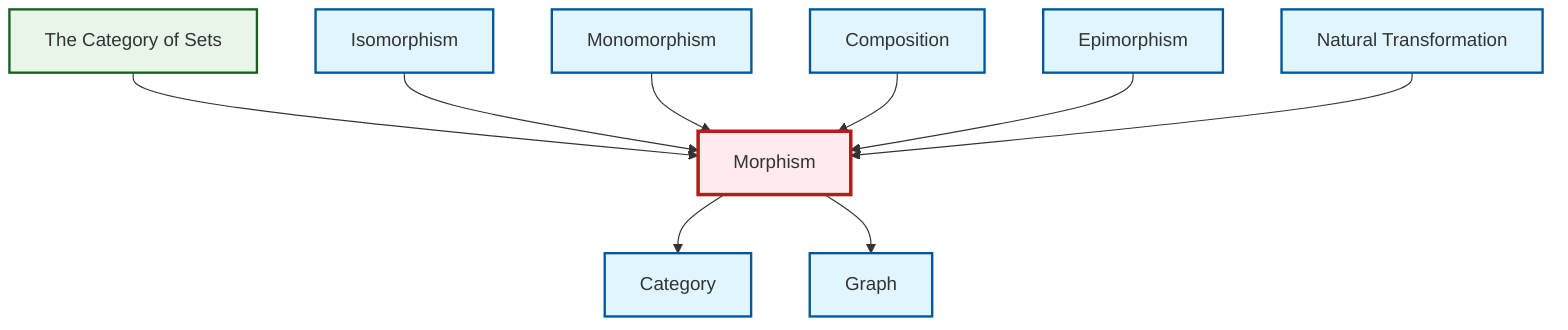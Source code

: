 graph TD
    classDef definition fill:#e1f5fe,stroke:#01579b,stroke-width:2px
    classDef theorem fill:#f3e5f5,stroke:#4a148c,stroke-width:2px
    classDef axiom fill:#fff3e0,stroke:#e65100,stroke-width:2px
    classDef example fill:#e8f5e9,stroke:#1b5e20,stroke-width:2px
    classDef current fill:#ffebee,stroke:#b71c1c,stroke-width:3px
    def-natural-transformation["Natural Transformation"]:::definition
    def-isomorphism["Isomorphism"]:::definition
    def-monomorphism["Monomorphism"]:::definition
    def-morphism["Morphism"]:::definition
    def-category["Category"]:::definition
    ex-set-category["The Category of Sets"]:::example
    def-epimorphism["Epimorphism"]:::definition
    def-graph["Graph"]:::definition
    def-composition["Composition"]:::definition
    def-morphism --> def-category
    ex-set-category --> def-morphism
    def-morphism --> def-graph
    def-isomorphism --> def-morphism
    def-monomorphism --> def-morphism
    def-composition --> def-morphism
    def-epimorphism --> def-morphism
    def-natural-transformation --> def-morphism
    class def-morphism current